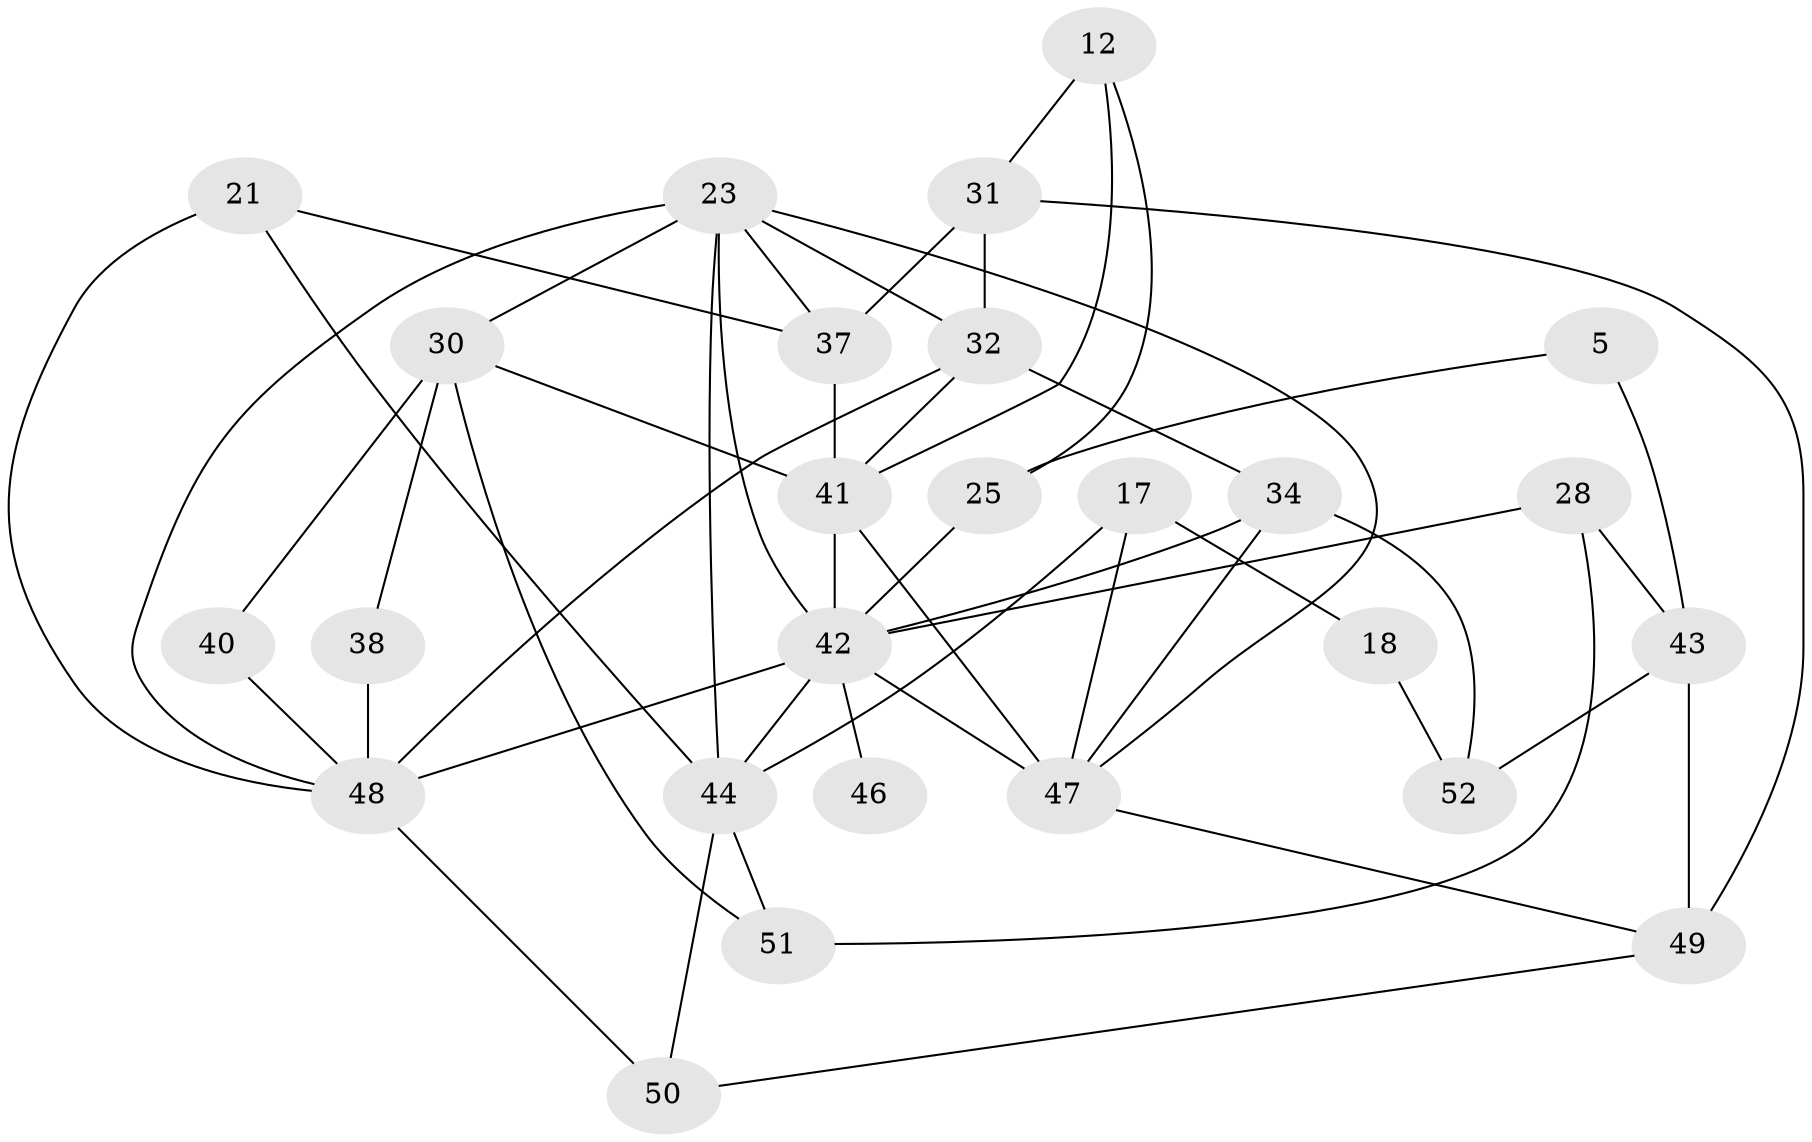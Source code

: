// original degree distribution, {4: 0.34615384615384615, 6: 0.057692307692307696, 5: 0.28846153846153844, 3: 0.21153846153846154, 2: 0.09615384615384616}
// Generated by graph-tools (version 1.1) at 2025/55/03/04/25 21:55:05]
// undirected, 26 vertices, 52 edges
graph export_dot {
graph [start="1"]
  node [color=gray90,style=filled];
  5;
  12;
  17;
  18;
  21;
  23 [super="+2+16"];
  25 [super="+15"];
  28;
  30;
  31 [super="+27"];
  32 [super="+3"];
  34;
  37 [super="+11+26"];
  38 [super="+22"];
  40;
  41 [super="+36"];
  42 [super="+29+33+19"];
  43 [super="+35"];
  44 [super="+39"];
  46;
  47 [super="+45"];
  48 [super="+9+14+24"];
  49;
  50;
  51;
  52;
  5 -- 25 [weight=2];
  5 -- 43 [weight=2];
  12 -- 31;
  12 -- 25;
  12 -- 41;
  17 -- 44 [weight=2];
  17 -- 18;
  17 -- 47;
  18 -- 52;
  21 -- 44 [weight=2];
  21 -- 37;
  21 -- 48;
  23 -- 44 [weight=2];
  23 -- 48;
  23 -- 32 [weight=2];
  23 -- 30;
  23 -- 47;
  23 -- 37;
  23 -- 42 [weight=3];
  25 -- 42 [weight=4];
  28 -- 43;
  28 -- 51;
  28 -- 42;
  30 -- 41;
  30 -- 40;
  30 -- 51;
  30 -- 38;
  31 -- 49 [weight=2];
  31 -- 32;
  31 -- 37;
  32 -- 34;
  32 -- 48 [weight=4];
  32 -- 41;
  34 -- 52;
  34 -- 42;
  34 -- 47;
  37 -- 41 [weight=2];
  38 -- 48 [weight=2];
  40 -- 48;
  41 -- 47 [weight=2];
  41 -- 42 [weight=3];
  42 -- 46 [weight=2];
  42 -- 48 [weight=2];
  42 -- 44;
  42 -- 47 [weight=2];
  43 -- 49;
  43 -- 52 [weight=2];
  44 -- 51;
  44 -- 50;
  47 -- 49;
  48 -- 50;
  49 -- 50;
}

